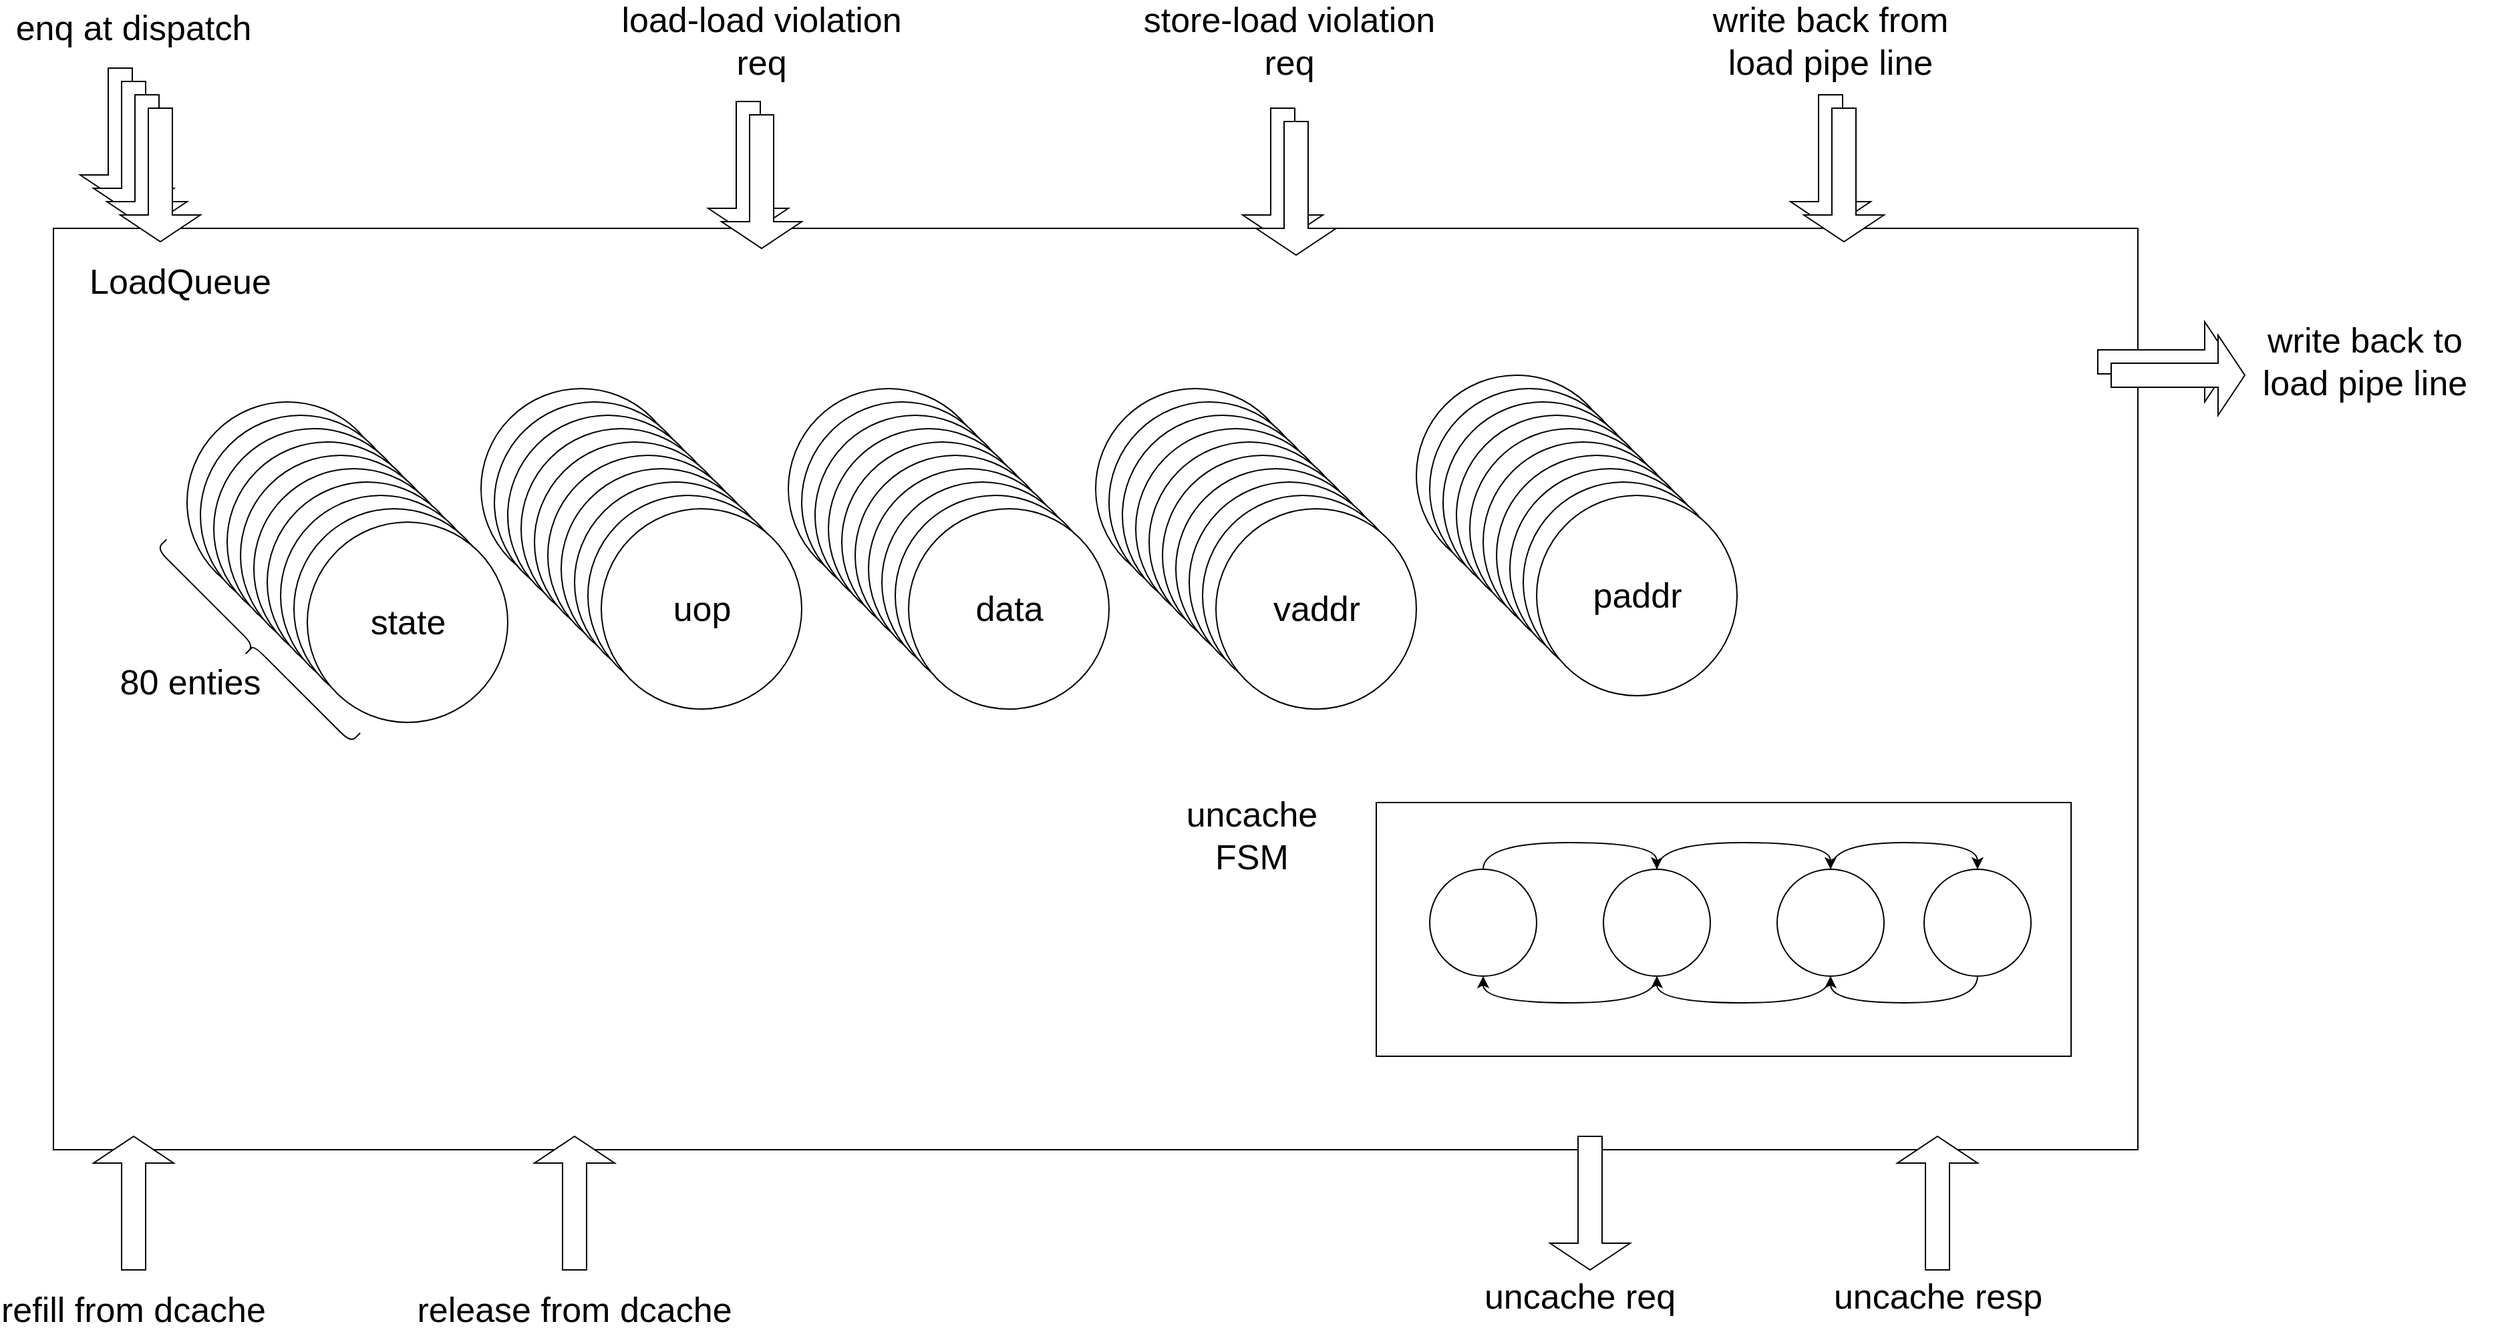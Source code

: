 <mxfile version="20.2.4" type="github">
  <diagram id="bsqM8C-K8P4EZx6fFk0A" name="第 1 页">
    <mxGraphModel dx="2426" dy="1311" grid="0" gridSize="10" guides="1" tooltips="1" connect="1" arrows="1" fold="1" page="1" pageScale="1" pageWidth="2339" pageHeight="3300" math="0" shadow="0">
      <root>
        <mxCell id="0" />
        <mxCell id="1" parent="0" />
        <mxCell id="YnvSPRgBQ3SgTf9g67vL-1" value="" style="rounded=0;whiteSpace=wrap;html=1;" vertex="1" parent="1">
          <mxGeometry x="190" y="220" width="1560" height="690" as="geometry" />
        </mxCell>
        <mxCell id="YnvSPRgBQ3SgTf9g67vL-2" value="&lt;font style=&quot;font-size: 26px;&quot;&gt;LoadQueue&lt;/font&gt;" style="text;html=1;strokeColor=none;fillColor=none;align=center;verticalAlign=middle;whiteSpace=wrap;rounded=0;" vertex="1" parent="1">
          <mxGeometry x="190" y="230" width="190" height="60" as="geometry" />
        </mxCell>
        <mxCell id="YnvSPRgBQ3SgTf9g67vL-3" value="state" style="shape=ellipse;html=1;dashed=0;whitespace=wrap;aspect=fixed;perimeter=ellipsePerimeter;fontSize=26;" vertex="1" parent="1">
          <mxGeometry x="290" y="350" width="150" height="150" as="geometry" />
        </mxCell>
        <mxCell id="YnvSPRgBQ3SgTf9g67vL-4" value="data" style="shape=ellipse;html=1;dashed=0;whitespace=wrap;aspect=fixed;perimeter=ellipsePerimeter;fontSize=26;" vertex="1" parent="1">
          <mxGeometry x="740" y="340" width="150" height="150" as="geometry" />
        </mxCell>
        <mxCell id="YnvSPRgBQ3SgTf9g67vL-5" value="uop" style="shape=ellipse;html=1;dashed=0;whitespace=wrap;aspect=fixed;perimeter=ellipsePerimeter;fontSize=26;" vertex="1" parent="1">
          <mxGeometry x="510" y="340" width="150" height="150" as="geometry" />
        </mxCell>
        <mxCell id="YnvSPRgBQ3SgTf9g67vL-6" value="state" style="shape=ellipse;html=1;dashed=0;whitespace=wrap;aspect=fixed;perimeter=ellipsePerimeter;fontSize=26;" vertex="1" parent="1">
          <mxGeometry x="300" y="360" width="150" height="150" as="geometry" />
        </mxCell>
        <mxCell id="YnvSPRgBQ3SgTf9g67vL-7" value="state" style="shape=ellipse;html=1;dashed=0;whitespace=wrap;aspect=fixed;perimeter=ellipsePerimeter;fontSize=26;" vertex="1" parent="1">
          <mxGeometry x="310" y="370" width="150" height="150" as="geometry" />
        </mxCell>
        <mxCell id="YnvSPRgBQ3SgTf9g67vL-8" value="state" style="shape=ellipse;html=1;dashed=0;whitespace=wrap;aspect=fixed;perimeter=ellipsePerimeter;fontSize=26;" vertex="1" parent="1">
          <mxGeometry x="320" y="380" width="150" height="150" as="geometry" />
        </mxCell>
        <mxCell id="YnvSPRgBQ3SgTf9g67vL-9" value="state" style="shape=ellipse;html=1;dashed=0;whitespace=wrap;aspect=fixed;perimeter=ellipsePerimeter;fontSize=26;" vertex="1" parent="1">
          <mxGeometry x="330" y="390" width="150" height="150" as="geometry" />
        </mxCell>
        <mxCell id="YnvSPRgBQ3SgTf9g67vL-10" value="uop" style="shape=ellipse;html=1;dashed=0;whitespace=wrap;aspect=fixed;perimeter=ellipsePerimeter;fontSize=26;" vertex="1" parent="1">
          <mxGeometry x="520" y="350" width="150" height="150" as="geometry" />
        </mxCell>
        <mxCell id="YnvSPRgBQ3SgTf9g67vL-11" value="uop" style="shape=ellipse;html=1;dashed=0;whitespace=wrap;aspect=fixed;perimeter=ellipsePerimeter;fontSize=26;" vertex="1" parent="1">
          <mxGeometry x="530" y="360" width="150" height="150" as="geometry" />
        </mxCell>
        <mxCell id="YnvSPRgBQ3SgTf9g67vL-12" value="uop" style="shape=ellipse;html=1;dashed=0;whitespace=wrap;aspect=fixed;perimeter=ellipsePerimeter;fontSize=26;" vertex="1" parent="1">
          <mxGeometry x="540" y="370" width="150" height="150" as="geometry" />
        </mxCell>
        <mxCell id="YnvSPRgBQ3SgTf9g67vL-13" value="uop" style="shape=ellipse;html=1;dashed=0;whitespace=wrap;aspect=fixed;perimeter=ellipsePerimeter;fontSize=26;" vertex="1" parent="1">
          <mxGeometry x="550" y="380" width="150" height="150" as="geometry" />
        </mxCell>
        <mxCell id="YnvSPRgBQ3SgTf9g67vL-16" value="data" style="shape=ellipse;html=1;dashed=0;whitespace=wrap;aspect=fixed;perimeter=ellipsePerimeter;fontSize=26;" vertex="1" parent="1">
          <mxGeometry x="750" y="350" width="150" height="150" as="geometry" />
        </mxCell>
        <mxCell id="YnvSPRgBQ3SgTf9g67vL-17" value="data" style="shape=ellipse;html=1;dashed=0;whitespace=wrap;aspect=fixed;perimeter=ellipsePerimeter;fontSize=26;" vertex="1" parent="1">
          <mxGeometry x="760" y="360" width="150" height="150" as="geometry" />
        </mxCell>
        <mxCell id="YnvSPRgBQ3SgTf9g67vL-18" value="data" style="shape=ellipse;html=1;dashed=0;whitespace=wrap;aspect=fixed;perimeter=ellipsePerimeter;fontSize=26;" vertex="1" parent="1">
          <mxGeometry x="770" y="370" width="150" height="150" as="geometry" />
        </mxCell>
        <mxCell id="YnvSPRgBQ3SgTf9g67vL-19" value="data" style="shape=ellipse;html=1;dashed=0;whitespace=wrap;aspect=fixed;perimeter=ellipsePerimeter;fontSize=26;" vertex="1" parent="1">
          <mxGeometry x="780" y="380" width="150" height="150" as="geometry" />
        </mxCell>
        <mxCell id="YnvSPRgBQ3SgTf9g67vL-20" value="vaddr" style="shape=ellipse;html=1;dashed=0;whitespace=wrap;aspect=fixed;perimeter=ellipsePerimeter;fontSize=26;" vertex="1" parent="1">
          <mxGeometry x="970" y="340" width="150" height="150" as="geometry" />
        </mxCell>
        <mxCell id="YnvSPRgBQ3SgTf9g67vL-21" value="paddr" style="shape=ellipse;html=1;dashed=0;whitespace=wrap;aspect=fixed;perimeter=ellipsePerimeter;fontSize=26;" vertex="1" parent="1">
          <mxGeometry x="1210" y="330" width="150" height="150" as="geometry" />
        </mxCell>
        <mxCell id="YnvSPRgBQ3SgTf9g67vL-22" value="vaddr" style="shape=ellipse;html=1;dashed=0;whitespace=wrap;aspect=fixed;perimeter=ellipsePerimeter;fontSize=26;" vertex="1" parent="1">
          <mxGeometry x="980" y="350" width="150" height="150" as="geometry" />
        </mxCell>
        <mxCell id="YnvSPRgBQ3SgTf9g67vL-23" value="vaddr" style="shape=ellipse;html=1;dashed=0;whitespace=wrap;aspect=fixed;perimeter=ellipsePerimeter;fontSize=26;" vertex="1" parent="1">
          <mxGeometry x="990" y="360" width="150" height="150" as="geometry" />
        </mxCell>
        <mxCell id="YnvSPRgBQ3SgTf9g67vL-24" value="vaddr" style="shape=ellipse;html=1;dashed=0;whitespace=wrap;aspect=fixed;perimeter=ellipsePerimeter;fontSize=26;" vertex="1" parent="1">
          <mxGeometry x="1000" y="370" width="150" height="150" as="geometry" />
        </mxCell>
        <mxCell id="YnvSPRgBQ3SgTf9g67vL-25" value="vaddr" style="shape=ellipse;html=1;dashed=0;whitespace=wrap;aspect=fixed;perimeter=ellipsePerimeter;fontSize=26;" vertex="1" parent="1">
          <mxGeometry x="1010" y="380" width="150" height="150" as="geometry" />
        </mxCell>
        <mxCell id="YnvSPRgBQ3SgTf9g67vL-26" value="paddr" style="shape=ellipse;html=1;dashed=0;whitespace=wrap;aspect=fixed;perimeter=ellipsePerimeter;fontSize=26;" vertex="1" parent="1">
          <mxGeometry x="1220" y="340" width="150" height="150" as="geometry" />
        </mxCell>
        <mxCell id="YnvSPRgBQ3SgTf9g67vL-27" value="paddr" style="shape=ellipse;html=1;dashed=0;whitespace=wrap;aspect=fixed;perimeter=ellipsePerimeter;fontSize=26;" vertex="1" parent="1">
          <mxGeometry x="1230" y="350" width="150" height="150" as="geometry" />
        </mxCell>
        <mxCell id="YnvSPRgBQ3SgTf9g67vL-28" value="paddr" style="shape=ellipse;html=1;dashed=0;whitespace=wrap;aspect=fixed;perimeter=ellipsePerimeter;fontSize=26;" vertex="1" parent="1">
          <mxGeometry x="1240" y="360" width="150" height="150" as="geometry" />
        </mxCell>
        <mxCell id="YnvSPRgBQ3SgTf9g67vL-29" value="paddr" style="shape=ellipse;html=1;dashed=0;whitespace=wrap;aspect=fixed;perimeter=ellipsePerimeter;fontSize=26;" vertex="1" parent="1">
          <mxGeometry x="1250" y="370" width="150" height="150" as="geometry" />
        </mxCell>
        <mxCell id="YnvSPRgBQ3SgTf9g67vL-33" value="state" style="shape=ellipse;html=1;dashed=0;whitespace=wrap;aspect=fixed;perimeter=ellipsePerimeter;fontSize=26;" vertex="1" parent="1">
          <mxGeometry x="340" y="400" width="150" height="150" as="geometry" />
        </mxCell>
        <mxCell id="YnvSPRgBQ3SgTf9g67vL-34" value="state" style="shape=ellipse;html=1;dashed=0;whitespace=wrap;aspect=fixed;perimeter=ellipsePerimeter;fontSize=26;" vertex="1" parent="1">
          <mxGeometry x="350" y="410" width="150" height="150" as="geometry" />
        </mxCell>
        <mxCell id="YnvSPRgBQ3SgTf9g67vL-35" value="state" style="shape=ellipse;html=1;dashed=0;whitespace=wrap;aspect=fixed;perimeter=ellipsePerimeter;fontSize=26;" vertex="1" parent="1">
          <mxGeometry x="360" y="420" width="150" height="150" as="geometry" />
        </mxCell>
        <mxCell id="YnvSPRgBQ3SgTf9g67vL-36" value="state" style="shape=ellipse;html=1;dashed=0;whitespace=wrap;aspect=fixed;perimeter=ellipsePerimeter;fontSize=26;" vertex="1" parent="1">
          <mxGeometry x="370" y="430" width="150" height="150" as="geometry" />
        </mxCell>
        <mxCell id="YnvSPRgBQ3SgTf9g67vL-37" value="state" style="shape=ellipse;html=1;dashed=0;whitespace=wrap;aspect=fixed;perimeter=ellipsePerimeter;fontSize=26;" vertex="1" parent="1">
          <mxGeometry x="380" y="440" width="150" height="150" as="geometry" />
        </mxCell>
        <mxCell id="YnvSPRgBQ3SgTf9g67vL-38" value="uop" style="shape=ellipse;html=1;dashed=0;whitespace=wrap;aspect=fixed;perimeter=ellipsePerimeter;fontSize=26;" vertex="1" parent="1">
          <mxGeometry x="560" y="390" width="150" height="150" as="geometry" />
        </mxCell>
        <mxCell id="YnvSPRgBQ3SgTf9g67vL-39" value="uop" style="shape=ellipse;html=1;dashed=0;whitespace=wrap;aspect=fixed;perimeter=ellipsePerimeter;fontSize=26;" vertex="1" parent="1">
          <mxGeometry x="570" y="400" width="150" height="150" as="geometry" />
        </mxCell>
        <mxCell id="YnvSPRgBQ3SgTf9g67vL-40" value="uop" style="shape=ellipse;html=1;dashed=0;whitespace=wrap;aspect=fixed;perimeter=ellipsePerimeter;fontSize=26;" vertex="1" parent="1">
          <mxGeometry x="580" y="410" width="150" height="150" as="geometry" />
        </mxCell>
        <mxCell id="YnvSPRgBQ3SgTf9g67vL-41" value="uop" style="shape=ellipse;html=1;dashed=0;whitespace=wrap;aspect=fixed;perimeter=ellipsePerimeter;fontSize=26;" vertex="1" parent="1">
          <mxGeometry x="590" y="420" width="150" height="150" as="geometry" />
        </mxCell>
        <mxCell id="YnvSPRgBQ3SgTf9g67vL-42" value="uop" style="shape=ellipse;html=1;dashed=0;whitespace=wrap;aspect=fixed;perimeter=ellipsePerimeter;fontSize=26;" vertex="1" parent="1">
          <mxGeometry x="600" y="430" width="150" height="150" as="geometry" />
        </mxCell>
        <mxCell id="YnvSPRgBQ3SgTf9g67vL-43" value="data" style="shape=ellipse;html=1;dashed=0;whitespace=wrap;aspect=fixed;perimeter=ellipsePerimeter;fontSize=26;" vertex="1" parent="1">
          <mxGeometry x="790" y="390" width="150" height="150" as="geometry" />
        </mxCell>
        <mxCell id="YnvSPRgBQ3SgTf9g67vL-44" value="data" style="shape=ellipse;html=1;dashed=0;whitespace=wrap;aspect=fixed;perimeter=ellipsePerimeter;fontSize=26;" vertex="1" parent="1">
          <mxGeometry x="800" y="400" width="150" height="150" as="geometry" />
        </mxCell>
        <mxCell id="YnvSPRgBQ3SgTf9g67vL-45" value="data" style="shape=ellipse;html=1;dashed=0;whitespace=wrap;aspect=fixed;perimeter=ellipsePerimeter;fontSize=26;" vertex="1" parent="1">
          <mxGeometry x="810" y="410" width="150" height="150" as="geometry" />
        </mxCell>
        <mxCell id="YnvSPRgBQ3SgTf9g67vL-46" value="data" style="shape=ellipse;html=1;dashed=0;whitespace=wrap;aspect=fixed;perimeter=ellipsePerimeter;fontSize=26;" vertex="1" parent="1">
          <mxGeometry x="820" y="420" width="150" height="150" as="geometry" />
        </mxCell>
        <mxCell id="YnvSPRgBQ3SgTf9g67vL-47" value="data" style="shape=ellipse;html=1;dashed=0;whitespace=wrap;aspect=fixed;perimeter=ellipsePerimeter;fontSize=26;" vertex="1" parent="1">
          <mxGeometry x="830" y="430" width="150" height="150" as="geometry" />
        </mxCell>
        <mxCell id="YnvSPRgBQ3SgTf9g67vL-48" value="vaddr" style="shape=ellipse;html=1;dashed=0;whitespace=wrap;aspect=fixed;perimeter=ellipsePerimeter;fontSize=26;" vertex="1" parent="1">
          <mxGeometry x="1020" y="390" width="150" height="150" as="geometry" />
        </mxCell>
        <mxCell id="YnvSPRgBQ3SgTf9g67vL-49" value="vaddr" style="shape=ellipse;html=1;dashed=0;whitespace=wrap;aspect=fixed;perimeter=ellipsePerimeter;fontSize=26;" vertex="1" parent="1">
          <mxGeometry x="1030" y="400" width="150" height="150" as="geometry" />
        </mxCell>
        <mxCell id="YnvSPRgBQ3SgTf9g67vL-50" value="vaddr" style="shape=ellipse;html=1;dashed=0;whitespace=wrap;aspect=fixed;perimeter=ellipsePerimeter;fontSize=26;" vertex="1" parent="1">
          <mxGeometry x="1040" y="410" width="150" height="150" as="geometry" />
        </mxCell>
        <mxCell id="YnvSPRgBQ3SgTf9g67vL-51" value="vaddr" style="shape=ellipse;html=1;dashed=0;whitespace=wrap;aspect=fixed;perimeter=ellipsePerimeter;fontSize=26;" vertex="1" parent="1">
          <mxGeometry x="1050" y="420" width="150" height="150" as="geometry" />
        </mxCell>
        <mxCell id="YnvSPRgBQ3SgTf9g67vL-52" value="vaddr" style="shape=ellipse;html=1;dashed=0;whitespace=wrap;aspect=fixed;perimeter=ellipsePerimeter;fontSize=26;" vertex="1" parent="1">
          <mxGeometry x="1060" y="430" width="150" height="150" as="geometry" />
        </mxCell>
        <mxCell id="YnvSPRgBQ3SgTf9g67vL-54" value="paddr" style="shape=ellipse;html=1;dashed=0;whitespace=wrap;aspect=fixed;perimeter=ellipsePerimeter;fontSize=26;" vertex="1" parent="1">
          <mxGeometry x="1260" y="380" width="150" height="150" as="geometry" />
        </mxCell>
        <mxCell id="YnvSPRgBQ3SgTf9g67vL-55" value="paddr" style="shape=ellipse;html=1;dashed=0;whitespace=wrap;aspect=fixed;perimeter=ellipsePerimeter;fontSize=26;" vertex="1" parent="1">
          <mxGeometry x="1270" y="390" width="150" height="150" as="geometry" />
        </mxCell>
        <mxCell id="YnvSPRgBQ3SgTf9g67vL-56" value="paddr" style="shape=ellipse;html=1;dashed=0;whitespace=wrap;aspect=fixed;perimeter=ellipsePerimeter;fontSize=26;" vertex="1" parent="1">
          <mxGeometry x="1280" y="400" width="150" height="150" as="geometry" />
        </mxCell>
        <mxCell id="YnvSPRgBQ3SgTf9g67vL-57" value="paddr" style="shape=ellipse;html=1;dashed=0;whitespace=wrap;aspect=fixed;perimeter=ellipsePerimeter;fontSize=26;" vertex="1" parent="1">
          <mxGeometry x="1290" y="410" width="150" height="150" as="geometry" />
        </mxCell>
        <mxCell id="YnvSPRgBQ3SgTf9g67vL-58" value="paddr" style="shape=ellipse;html=1;dashed=0;whitespace=wrap;aspect=fixed;perimeter=ellipsePerimeter;fontSize=26;" vertex="1" parent="1">
          <mxGeometry x="1300" y="420" width="150" height="150" as="geometry" />
        </mxCell>
        <mxCell id="YnvSPRgBQ3SgTf9g67vL-59" value="" style="shape=singleArrow;direction=south;whiteSpace=wrap;html=1;fontSize=26;" vertex="1" parent="1">
          <mxGeometry x="210" y="100" width="60" height="100" as="geometry" />
        </mxCell>
        <mxCell id="YnvSPRgBQ3SgTf9g67vL-60" value="" style="shape=singleArrow;direction=south;whiteSpace=wrap;html=1;fontSize=26;" vertex="1" parent="1">
          <mxGeometry x="220" y="110" width="60" height="100" as="geometry" />
        </mxCell>
        <mxCell id="YnvSPRgBQ3SgTf9g67vL-61" value="" style="shape=singleArrow;direction=south;whiteSpace=wrap;html=1;fontSize=26;" vertex="1" parent="1">
          <mxGeometry x="230" y="120" width="60" height="100" as="geometry" />
        </mxCell>
        <mxCell id="YnvSPRgBQ3SgTf9g67vL-62" value="" style="shape=singleArrow;direction=south;whiteSpace=wrap;html=1;fontSize=26;" vertex="1" parent="1">
          <mxGeometry x="240" y="130" width="60" height="100" as="geometry" />
        </mxCell>
        <mxCell id="YnvSPRgBQ3SgTf9g67vL-63" value="enq at dispatch" style="text;html=1;strokeColor=none;fillColor=none;align=center;verticalAlign=middle;whiteSpace=wrap;rounded=0;fontSize=26;" vertex="1" parent="1">
          <mxGeometry x="150" y="50" width="200" height="40" as="geometry" />
        </mxCell>
        <mxCell id="YnvSPRgBQ3SgTf9g67vL-64" value="" style="shape=singleArrow;direction=south;whiteSpace=wrap;html=1;fontSize=26;" vertex="1" parent="1">
          <mxGeometry x="1490" y="120" width="60" height="100" as="geometry" />
        </mxCell>
        <mxCell id="YnvSPRgBQ3SgTf9g67vL-65" value="" style="shape=singleArrow;direction=south;whiteSpace=wrap;html=1;fontSize=26;" vertex="1" parent="1">
          <mxGeometry x="1500" y="130" width="60" height="100" as="geometry" />
        </mxCell>
        <mxCell id="YnvSPRgBQ3SgTf9g67vL-66" value="write back from load pipe line" style="text;html=1;strokeColor=none;fillColor=none;align=center;verticalAlign=middle;whiteSpace=wrap;rounded=0;fontSize=26;" vertex="1" parent="1">
          <mxGeometry x="1420" y="60" width="200" height="40" as="geometry" />
        </mxCell>
        <mxCell id="YnvSPRgBQ3SgTf9g67vL-67" value="" style="shape=singleArrow;direction=south;whiteSpace=wrap;html=1;fontSize=26;rotation=-180;" vertex="1" parent="1">
          <mxGeometry x="220" y="900" width="60" height="100" as="geometry" />
        </mxCell>
        <mxCell id="YnvSPRgBQ3SgTf9g67vL-68" value="refill from dcache" style="text;html=1;strokeColor=none;fillColor=none;align=center;verticalAlign=middle;whiteSpace=wrap;rounded=0;fontSize=26;" vertex="1" parent="1">
          <mxGeometry x="150" y="1010" width="200" height="40" as="geometry" />
        </mxCell>
        <mxCell id="YnvSPRgBQ3SgTf9g67vL-69" value="" style="shape=singleArrow;direction=south;whiteSpace=wrap;html=1;fontSize=26;rotation=-90;" vertex="1" parent="1">
          <mxGeometry x="1740" y="270" width="60" height="100" as="geometry" />
        </mxCell>
        <mxCell id="YnvSPRgBQ3SgTf9g67vL-70" value="" style="shape=singleArrow;direction=south;whiteSpace=wrap;html=1;fontSize=26;rotation=-90;" vertex="1" parent="1">
          <mxGeometry x="1750" y="280" width="60" height="100" as="geometry" />
        </mxCell>
        <mxCell id="YnvSPRgBQ3SgTf9g67vL-71" value="write back to&lt;br&gt;load pipe line" style="text;html=1;strokeColor=none;fillColor=none;align=center;verticalAlign=middle;whiteSpace=wrap;rounded=0;fontSize=26;" vertex="1" parent="1">
          <mxGeometry x="1820" y="300" width="200" height="40" as="geometry" />
        </mxCell>
        <mxCell id="YnvSPRgBQ3SgTf9g67vL-72" value="" style="shape=singleArrow;direction=south;whiteSpace=wrap;html=1;fontSize=26;" vertex="1" parent="1">
          <mxGeometry x="680" y="125" width="60" height="100" as="geometry" />
        </mxCell>
        <mxCell id="YnvSPRgBQ3SgTf9g67vL-73" value="" style="shape=singleArrow;direction=south;whiteSpace=wrap;html=1;fontSize=26;" vertex="1" parent="1">
          <mxGeometry x="690" y="135" width="60" height="100" as="geometry" />
        </mxCell>
        <mxCell id="YnvSPRgBQ3SgTf9g67vL-74" value="" style="shape=singleArrow;direction=south;whiteSpace=wrap;html=1;fontSize=26;" vertex="1" parent="1">
          <mxGeometry x="1080" y="130" width="60" height="100" as="geometry" />
        </mxCell>
        <mxCell id="YnvSPRgBQ3SgTf9g67vL-75" value="" style="shape=singleArrow;direction=south;whiteSpace=wrap;html=1;fontSize=26;" vertex="1" parent="1">
          <mxGeometry x="1090" y="140" width="60" height="100" as="geometry" />
        </mxCell>
        <mxCell id="YnvSPRgBQ3SgTf9g67vL-76" value="load-load violation&lt;br&gt;req" style="text;html=1;strokeColor=none;fillColor=none;align=center;verticalAlign=middle;whiteSpace=wrap;rounded=0;fontSize=26;" vertex="1" parent="1">
          <mxGeometry x="605" y="60" width="230" height="40" as="geometry" />
        </mxCell>
        <mxCell id="YnvSPRgBQ3SgTf9g67vL-77" value="store-load violation&lt;br&gt;req" style="text;html=1;strokeColor=none;fillColor=none;align=center;verticalAlign=middle;whiteSpace=wrap;rounded=0;fontSize=26;" vertex="1" parent="1">
          <mxGeometry x="1000" y="60" width="230" height="40" as="geometry" />
        </mxCell>
        <mxCell id="YnvSPRgBQ3SgTf9g67vL-78" value="" style="shape=singleArrow;direction=south;whiteSpace=wrap;html=1;fontSize=26;rotation=-180;" vertex="1" parent="1">
          <mxGeometry x="550" y="900" width="60" height="100" as="geometry" />
        </mxCell>
        <mxCell id="YnvSPRgBQ3SgTf9g67vL-79" value="release from dcache" style="text;html=1;strokeColor=none;fillColor=none;align=center;verticalAlign=middle;whiteSpace=wrap;rounded=0;fontSize=26;" vertex="1" parent="1">
          <mxGeometry x="455" y="1010" width="250" height="40" as="geometry" />
        </mxCell>
        <mxCell id="YnvSPRgBQ3SgTf9g67vL-80" value="" style="rounded=0;whiteSpace=wrap;html=1;fontSize=26;" vertex="1" parent="1">
          <mxGeometry x="1180" y="650" width="520" height="190" as="geometry" />
        </mxCell>
        <mxCell id="YnvSPRgBQ3SgTf9g67vL-85" style="edgeStyle=orthogonalEdgeStyle;rounded=0;orthogonalLoop=1;jettySize=auto;html=1;exitX=0.5;exitY=0;exitDx=0;exitDy=0;entryX=0.5;entryY=0;entryDx=0;entryDy=0;fontSize=26;curved=1;" edge="1" parent="1" source="YnvSPRgBQ3SgTf9g67vL-81" target="YnvSPRgBQ3SgTf9g67vL-82">
          <mxGeometry relative="1" as="geometry" />
        </mxCell>
        <mxCell id="YnvSPRgBQ3SgTf9g67vL-81" value="" style="ellipse;whiteSpace=wrap;html=1;aspect=fixed;fontSize=26;" vertex="1" parent="1">
          <mxGeometry x="1220" y="700" width="80" height="80" as="geometry" />
        </mxCell>
        <mxCell id="YnvSPRgBQ3SgTf9g67vL-86" style="edgeStyle=orthogonalEdgeStyle;rounded=0;orthogonalLoop=1;jettySize=auto;html=1;exitX=0.5;exitY=0;exitDx=0;exitDy=0;entryX=0.5;entryY=0;entryDx=0;entryDy=0;fontSize=26;curved=1;" edge="1" parent="1" source="YnvSPRgBQ3SgTf9g67vL-82" target="YnvSPRgBQ3SgTf9g67vL-83">
          <mxGeometry relative="1" as="geometry" />
        </mxCell>
        <mxCell id="YnvSPRgBQ3SgTf9g67vL-90" style="edgeStyle=orthogonalEdgeStyle;rounded=0;orthogonalLoop=1;jettySize=auto;html=1;exitX=0.5;exitY=1;exitDx=0;exitDy=0;entryX=0.5;entryY=1;entryDx=0;entryDy=0;fontSize=26;curved=1;" edge="1" parent="1" source="YnvSPRgBQ3SgTf9g67vL-82" target="YnvSPRgBQ3SgTf9g67vL-81">
          <mxGeometry relative="1" as="geometry" />
        </mxCell>
        <mxCell id="YnvSPRgBQ3SgTf9g67vL-82" value="" style="ellipse;whiteSpace=wrap;html=1;aspect=fixed;fontSize=26;" vertex="1" parent="1">
          <mxGeometry x="1350" y="700" width="80" height="80" as="geometry" />
        </mxCell>
        <mxCell id="YnvSPRgBQ3SgTf9g67vL-87" style="edgeStyle=orthogonalEdgeStyle;rounded=0;orthogonalLoop=1;jettySize=auto;html=1;exitX=0.5;exitY=0;exitDx=0;exitDy=0;entryX=0.5;entryY=0;entryDx=0;entryDy=0;fontSize=26;curved=1;" edge="1" parent="1" source="YnvSPRgBQ3SgTf9g67vL-83" target="YnvSPRgBQ3SgTf9g67vL-84">
          <mxGeometry relative="1" as="geometry" />
        </mxCell>
        <mxCell id="YnvSPRgBQ3SgTf9g67vL-89" style="edgeStyle=orthogonalEdgeStyle;rounded=0;orthogonalLoop=1;jettySize=auto;html=1;exitX=0.5;exitY=1;exitDx=0;exitDy=0;entryX=0.5;entryY=1;entryDx=0;entryDy=0;fontSize=26;curved=1;" edge="1" parent="1" source="YnvSPRgBQ3SgTf9g67vL-83" target="YnvSPRgBQ3SgTf9g67vL-82">
          <mxGeometry relative="1" as="geometry" />
        </mxCell>
        <mxCell id="YnvSPRgBQ3SgTf9g67vL-83" value="" style="ellipse;whiteSpace=wrap;html=1;aspect=fixed;fontSize=26;" vertex="1" parent="1">
          <mxGeometry x="1480" y="700" width="80" height="80" as="geometry" />
        </mxCell>
        <mxCell id="YnvSPRgBQ3SgTf9g67vL-88" style="edgeStyle=orthogonalEdgeStyle;rounded=0;orthogonalLoop=1;jettySize=auto;html=1;exitX=0.5;exitY=1;exitDx=0;exitDy=0;entryX=0.5;entryY=1;entryDx=0;entryDy=0;fontSize=26;curved=1;" edge="1" parent="1" source="YnvSPRgBQ3SgTf9g67vL-84" target="YnvSPRgBQ3SgTf9g67vL-83">
          <mxGeometry relative="1" as="geometry" />
        </mxCell>
        <mxCell id="YnvSPRgBQ3SgTf9g67vL-84" value="" style="ellipse;whiteSpace=wrap;html=1;aspect=fixed;fontSize=26;" vertex="1" parent="1">
          <mxGeometry x="1590" y="700" width="80" height="80" as="geometry" />
        </mxCell>
        <mxCell id="YnvSPRgBQ3SgTf9g67vL-91" value="" style="shape=singleArrow;direction=south;whiteSpace=wrap;html=1;fontSize=26;rotation=0;" vertex="1" parent="1">
          <mxGeometry x="1310" y="900" width="60" height="100" as="geometry" />
        </mxCell>
        <mxCell id="YnvSPRgBQ3SgTf9g67vL-92" value="uncache req" style="text;html=1;strokeColor=none;fillColor=none;align=center;verticalAlign=middle;whiteSpace=wrap;rounded=0;fontSize=26;" vertex="1" parent="1">
          <mxGeometry x="1250" y="1000" width="165" height="40" as="geometry" />
        </mxCell>
        <mxCell id="YnvSPRgBQ3SgTf9g67vL-94" value="" style="shape=singleArrow;direction=south;whiteSpace=wrap;html=1;fontSize=26;rotation=-180;" vertex="1" parent="1">
          <mxGeometry x="1570" y="900" width="60" height="100" as="geometry" />
        </mxCell>
        <mxCell id="YnvSPRgBQ3SgTf9g67vL-95" value="uncache resp" style="text;html=1;strokeColor=none;fillColor=none;align=center;verticalAlign=middle;whiteSpace=wrap;rounded=0;fontSize=26;" vertex="1" parent="1">
          <mxGeometry x="1517.5" y="1000" width="165" height="40" as="geometry" />
        </mxCell>
        <mxCell id="YnvSPRgBQ3SgTf9g67vL-96" value="" style="shape=curlyBracket;whiteSpace=wrap;html=1;rounded=1;fontSize=26;rotation=-45;size=0.5;" vertex="1" parent="1">
          <mxGeometry x="330" y="430" width="20" height="205" as="geometry" />
        </mxCell>
        <mxCell id="YnvSPRgBQ3SgTf9g67vL-97" value="80 enties" style="text;html=1;strokeColor=none;fillColor=none;align=center;verticalAlign=middle;whiteSpace=wrap;rounded=0;fontSize=26;" vertex="1" parent="1">
          <mxGeometry x="210" y="540" width="165" height="40" as="geometry" />
        </mxCell>
        <mxCell id="YnvSPRgBQ3SgTf9g67vL-98" value="uncache&lt;br&gt;FSM" style="text;html=1;strokeColor=none;fillColor=none;align=center;verticalAlign=middle;whiteSpace=wrap;rounded=0;fontSize=26;" vertex="1" parent="1">
          <mxGeometry x="1002.5" y="650" width="167.5" height="50" as="geometry" />
        </mxCell>
      </root>
    </mxGraphModel>
  </diagram>
</mxfile>

